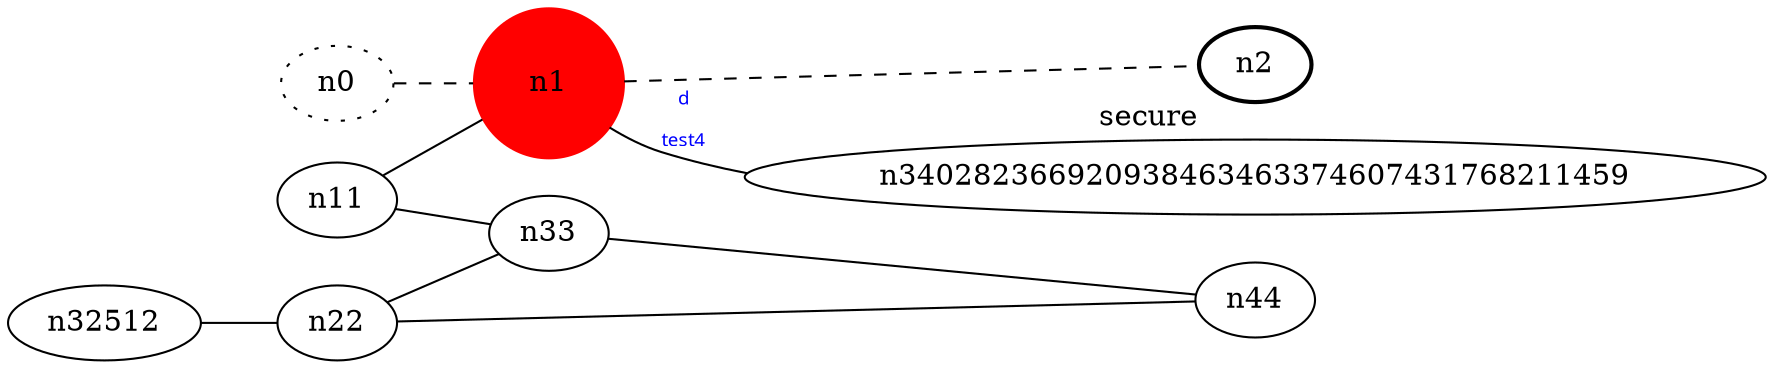 graph test4 {
	rankdir=LR;
	fontcolor=blue; /* c0; c9223372036854775808; c0 -- c1 */
	n0 [style=dotted, fillcolor="#123456"]; // c2; c3; c2 -- c3
	n2 [style=bold, xlabel="secure"];
	n1 [height=1, width=1, color=red, style=filled];
	n0 -- n1 -- n2[style=dashed];
	n1 -- n340282366920938463463374607431768211459 [fontname="comic sans", label="d\n\l\G", fontcolor=blue, fontsize=9];
	n32512󠀭 -- n22;
	n11 -- n33;
	n11 -- n1;
	n22 -- n33;
	n22 -- n44;
	n33 -- n44;
}
